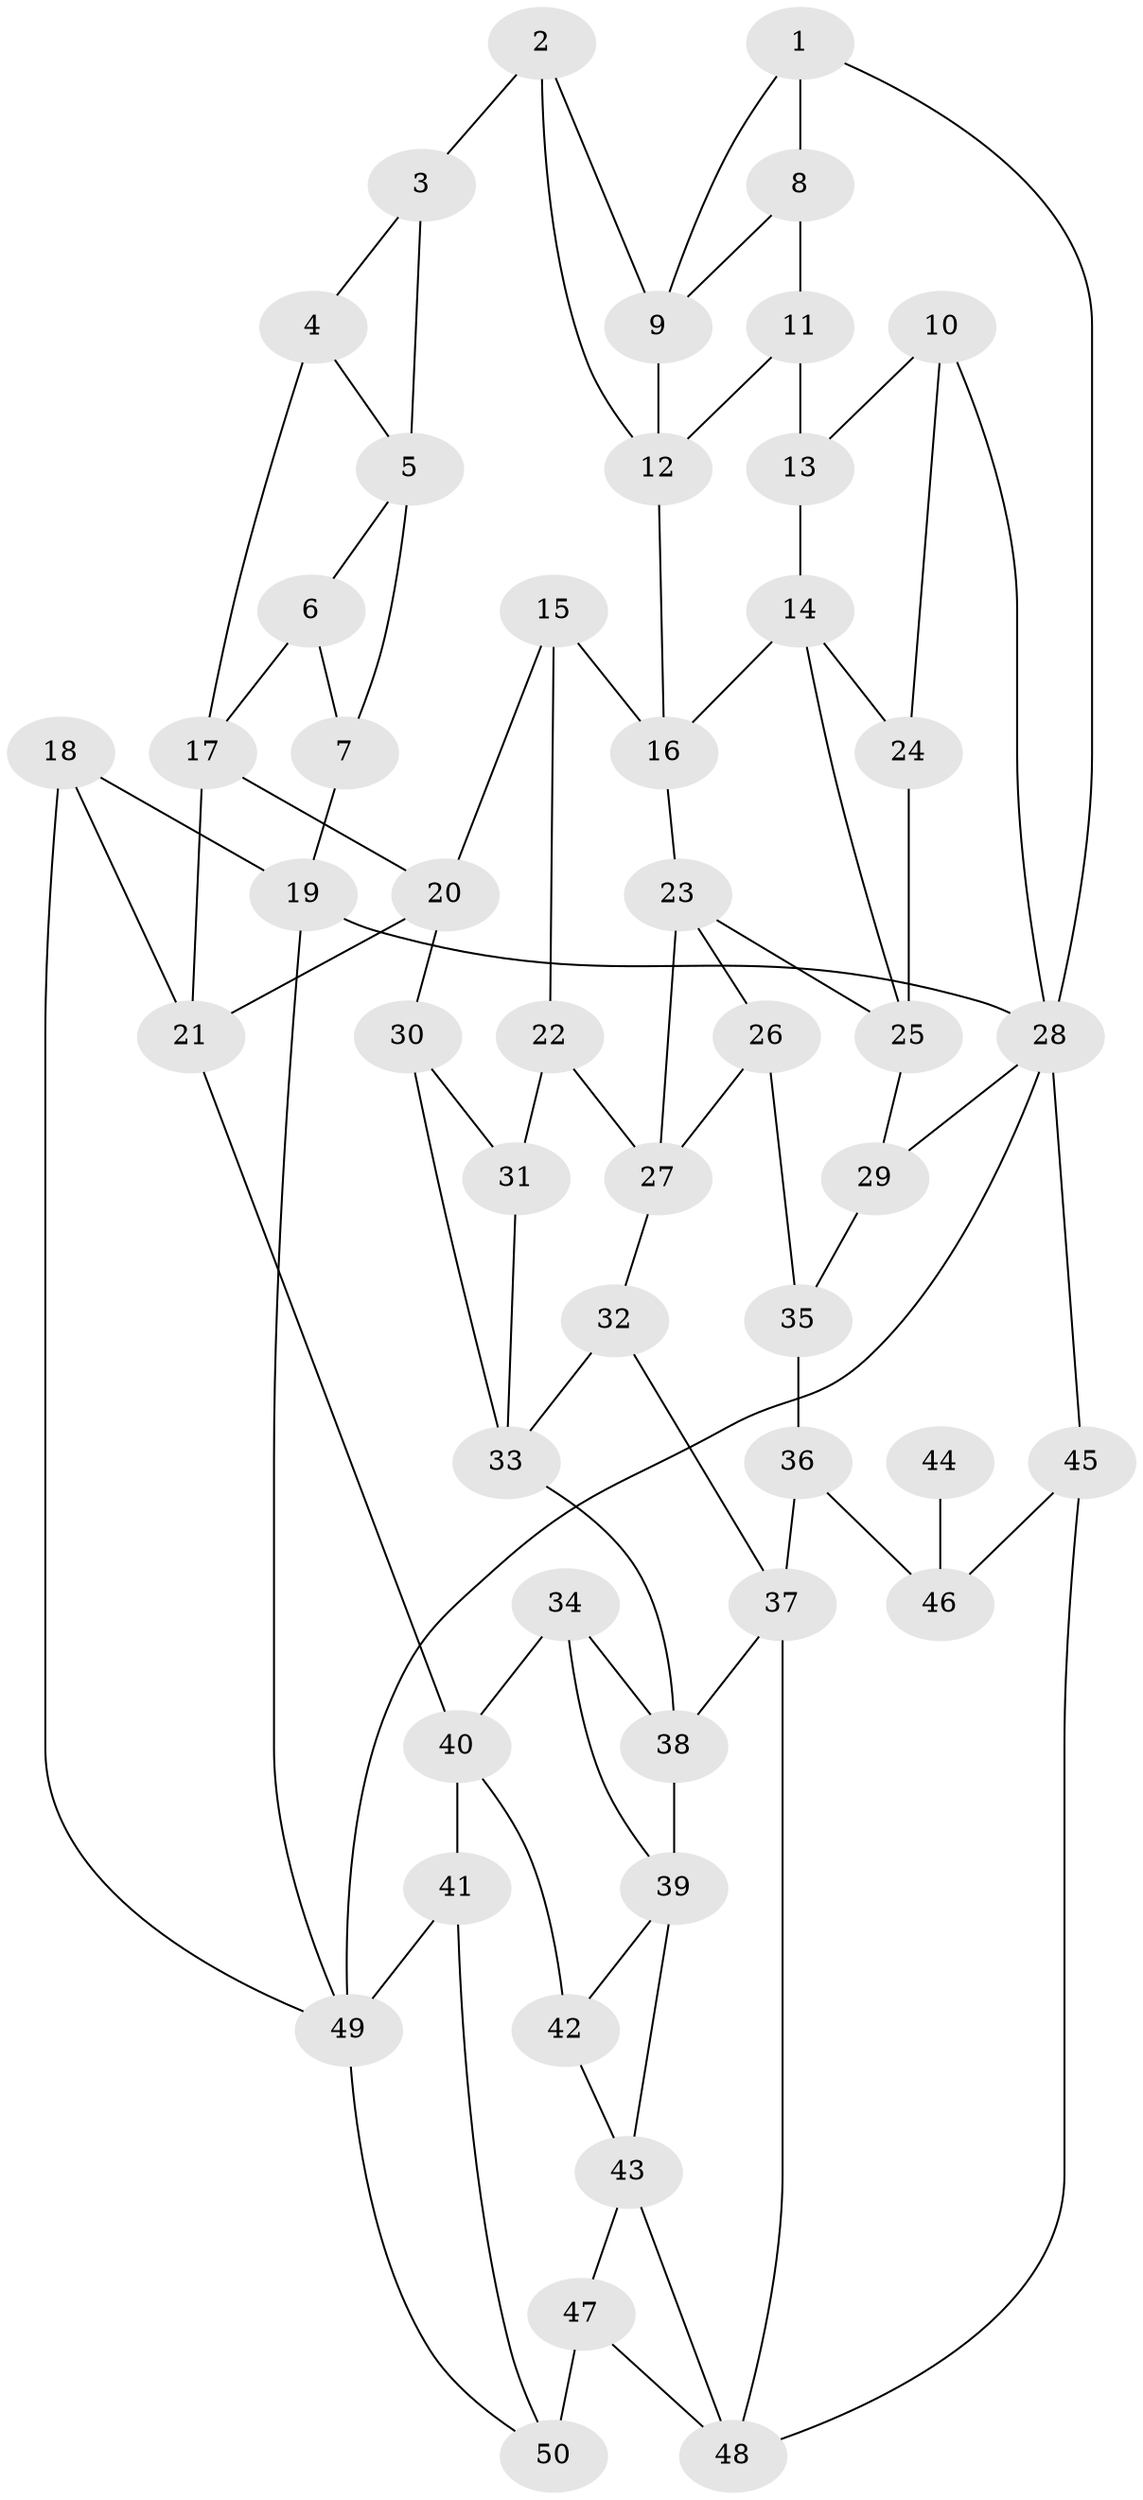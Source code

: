 // original degree distribution, {3: 0.03571428571428571, 4: 0.25, 5: 0.4642857142857143, 6: 0.25}
// Generated by graph-tools (version 1.1) at 2025/38/03/04/25 23:38:28]
// undirected, 50 vertices, 86 edges
graph export_dot {
  node [color=gray90,style=filled];
  1;
  2;
  3;
  4;
  5;
  6;
  7;
  8;
  9;
  10;
  11;
  12;
  13;
  14;
  15;
  16;
  17;
  18;
  19;
  20;
  21;
  22;
  23;
  24;
  25;
  26;
  27;
  28;
  29;
  30;
  31;
  32;
  33;
  34;
  35;
  36;
  37;
  38;
  39;
  40;
  41;
  42;
  43;
  44;
  45;
  46;
  47;
  48;
  49;
  50;
  1 -- 8 [weight=1.0];
  1 -- 9 [weight=1.0];
  1 -- 28 [weight=1.0];
  2 -- 3 [weight=1.0];
  2 -- 9 [weight=1.0];
  2 -- 12 [weight=1.0];
  3 -- 4 [weight=1.0];
  3 -- 5 [weight=1.0];
  4 -- 5 [weight=1.0];
  4 -- 17 [weight=1.0];
  5 -- 6 [weight=1.0];
  5 -- 7 [weight=1.0];
  6 -- 7 [weight=1.0];
  6 -- 17 [weight=1.0];
  7 -- 19 [weight=2.0];
  8 -- 9 [weight=1.0];
  8 -- 11 [weight=1.0];
  9 -- 12 [weight=1.0];
  10 -- 13 [weight=1.0];
  10 -- 24 [weight=2.0];
  10 -- 28 [weight=1.0];
  11 -- 12 [weight=1.0];
  11 -- 13 [weight=2.0];
  12 -- 16 [weight=1.0];
  13 -- 14 [weight=1.0];
  14 -- 16 [weight=1.0];
  14 -- 24 [weight=1.0];
  14 -- 25 [weight=1.0];
  15 -- 16 [weight=1.0];
  15 -- 20 [weight=1.0];
  15 -- 22 [weight=1.0];
  16 -- 23 [weight=1.0];
  17 -- 20 [weight=1.0];
  17 -- 21 [weight=1.0];
  18 -- 19 [weight=1.0];
  18 -- 21 [weight=1.0];
  18 -- 49 [weight=1.0];
  19 -- 28 [weight=1.0];
  19 -- 49 [weight=1.0];
  20 -- 21 [weight=1.0];
  20 -- 30 [weight=1.0];
  21 -- 40 [weight=1.0];
  22 -- 27 [weight=1.0];
  22 -- 31 [weight=2.0];
  23 -- 25 [weight=1.0];
  23 -- 26 [weight=1.0];
  23 -- 27 [weight=1.0];
  24 -- 25 [weight=1.0];
  25 -- 29 [weight=1.0];
  26 -- 27 [weight=1.0];
  26 -- 35 [weight=1.0];
  27 -- 32 [weight=1.0];
  28 -- 29 [weight=1.0];
  28 -- 45 [weight=1.0];
  28 -- 49 [weight=1.0];
  29 -- 35 [weight=1.0];
  30 -- 31 [weight=1.0];
  30 -- 33 [weight=1.0];
  31 -- 33 [weight=1.0];
  32 -- 33 [weight=1.0];
  32 -- 37 [weight=1.0];
  33 -- 38 [weight=1.0];
  34 -- 38 [weight=1.0];
  34 -- 39 [weight=1.0];
  34 -- 40 [weight=1.0];
  35 -- 36 [weight=1.0];
  36 -- 37 [weight=1.0];
  36 -- 46 [weight=1.0];
  37 -- 38 [weight=1.0];
  37 -- 48 [weight=1.0];
  38 -- 39 [weight=1.0];
  39 -- 42 [weight=1.0];
  39 -- 43 [weight=1.0];
  40 -- 41 [weight=1.0];
  40 -- 42 [weight=1.0];
  41 -- 49 [weight=1.0];
  41 -- 50 [weight=1.0];
  42 -- 43 [weight=1.0];
  43 -- 47 [weight=1.0];
  43 -- 48 [weight=1.0];
  44 -- 46 [weight=2.0];
  45 -- 46 [weight=1.0];
  45 -- 48 [weight=1.0];
  47 -- 48 [weight=1.0];
  47 -- 50 [weight=2.0];
  49 -- 50 [weight=1.0];
}
